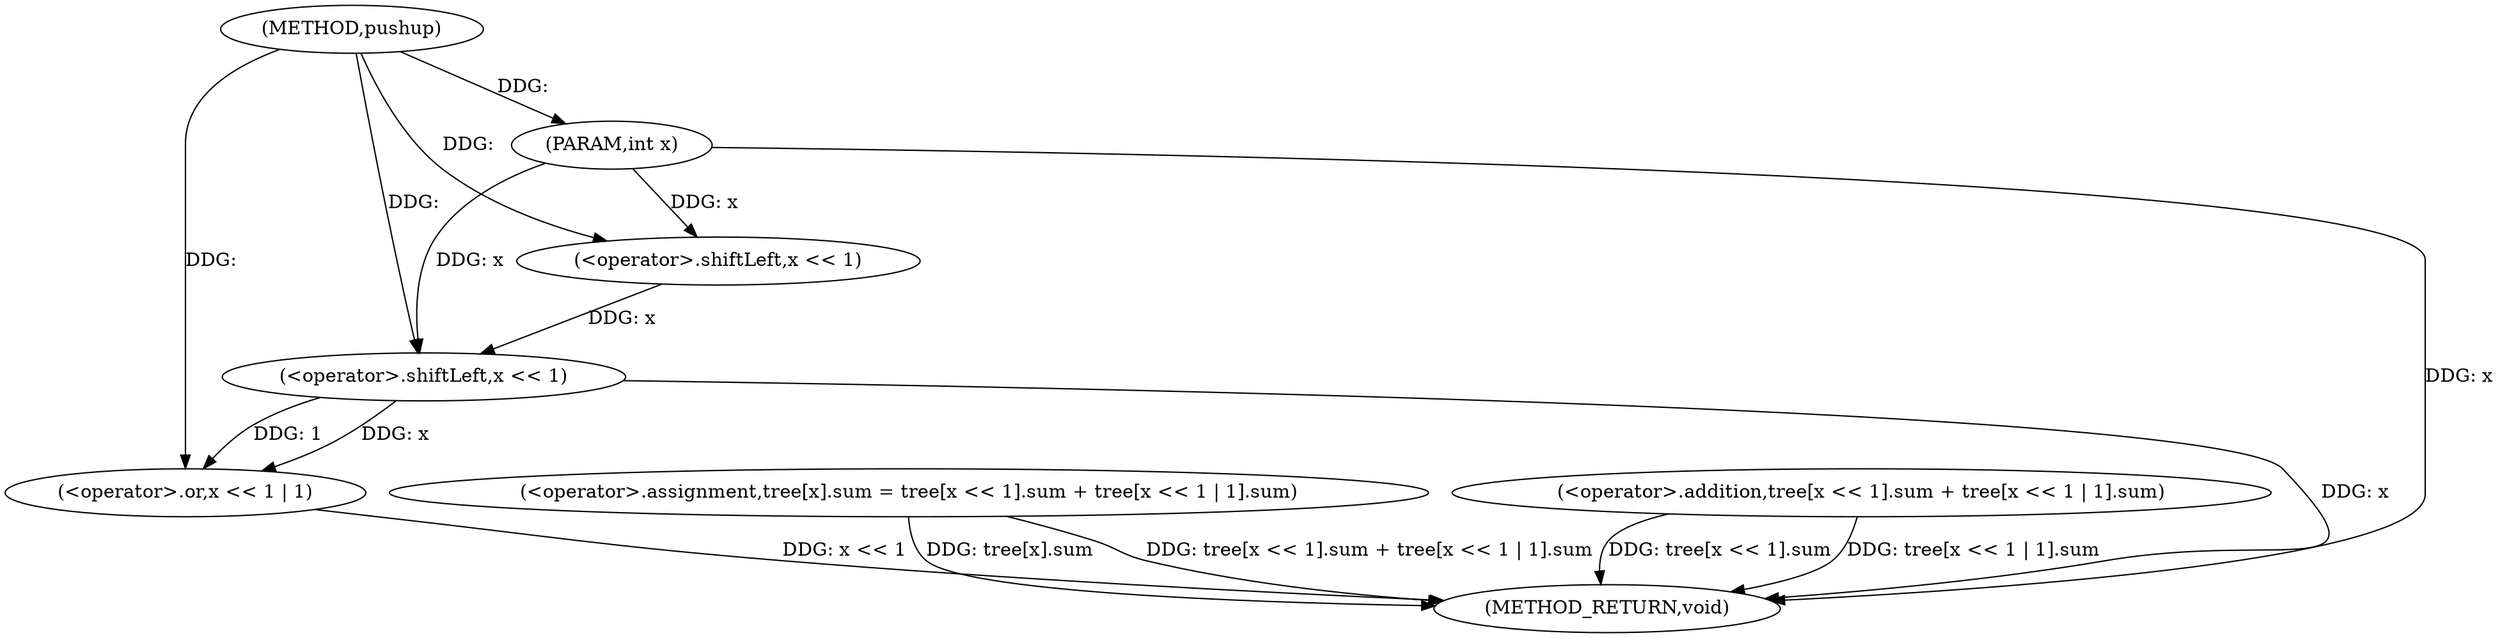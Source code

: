 digraph "pushup" {  
"1000107" [label = "(METHOD,pushup)" ]
"1000133" [label = "(METHOD_RETURN,void)" ]
"1000108" [label = "(PARAM,int x)" ]
"1000110" [label = "(<operator>.assignment,tree[x].sum = tree[x << 1].sum + tree[x << 1 | 1].sum)" ]
"1000116" [label = "(<operator>.addition,tree[x << 1].sum + tree[x << 1 | 1].sum)" ]
"1000120" [label = "(<operator>.shiftLeft,x << 1)" ]
"1000127" [label = "(<operator>.or,x << 1 | 1)" ]
"1000128" [label = "(<operator>.shiftLeft,x << 1)" ]
  "1000108" -> "1000133"  [ label = "DDG: x"] 
  "1000110" -> "1000133"  [ label = "DDG: tree[x].sum"] 
  "1000116" -> "1000133"  [ label = "DDG: tree[x << 1].sum"] 
  "1000128" -> "1000133"  [ label = "DDG: x"] 
  "1000127" -> "1000133"  [ label = "DDG: x << 1"] 
  "1000116" -> "1000133"  [ label = "DDG: tree[x << 1 | 1].sum"] 
  "1000110" -> "1000133"  [ label = "DDG: tree[x << 1].sum + tree[x << 1 | 1].sum"] 
  "1000107" -> "1000108"  [ label = "DDG: "] 
  "1000108" -> "1000120"  [ label = "DDG: x"] 
  "1000107" -> "1000120"  [ label = "DDG: "] 
  "1000128" -> "1000127"  [ label = "DDG: x"] 
  "1000128" -> "1000127"  [ label = "DDG: 1"] 
  "1000107" -> "1000127"  [ label = "DDG: "] 
  "1000120" -> "1000128"  [ label = "DDG: x"] 
  "1000108" -> "1000128"  [ label = "DDG: x"] 
  "1000107" -> "1000128"  [ label = "DDG: "] 
}
